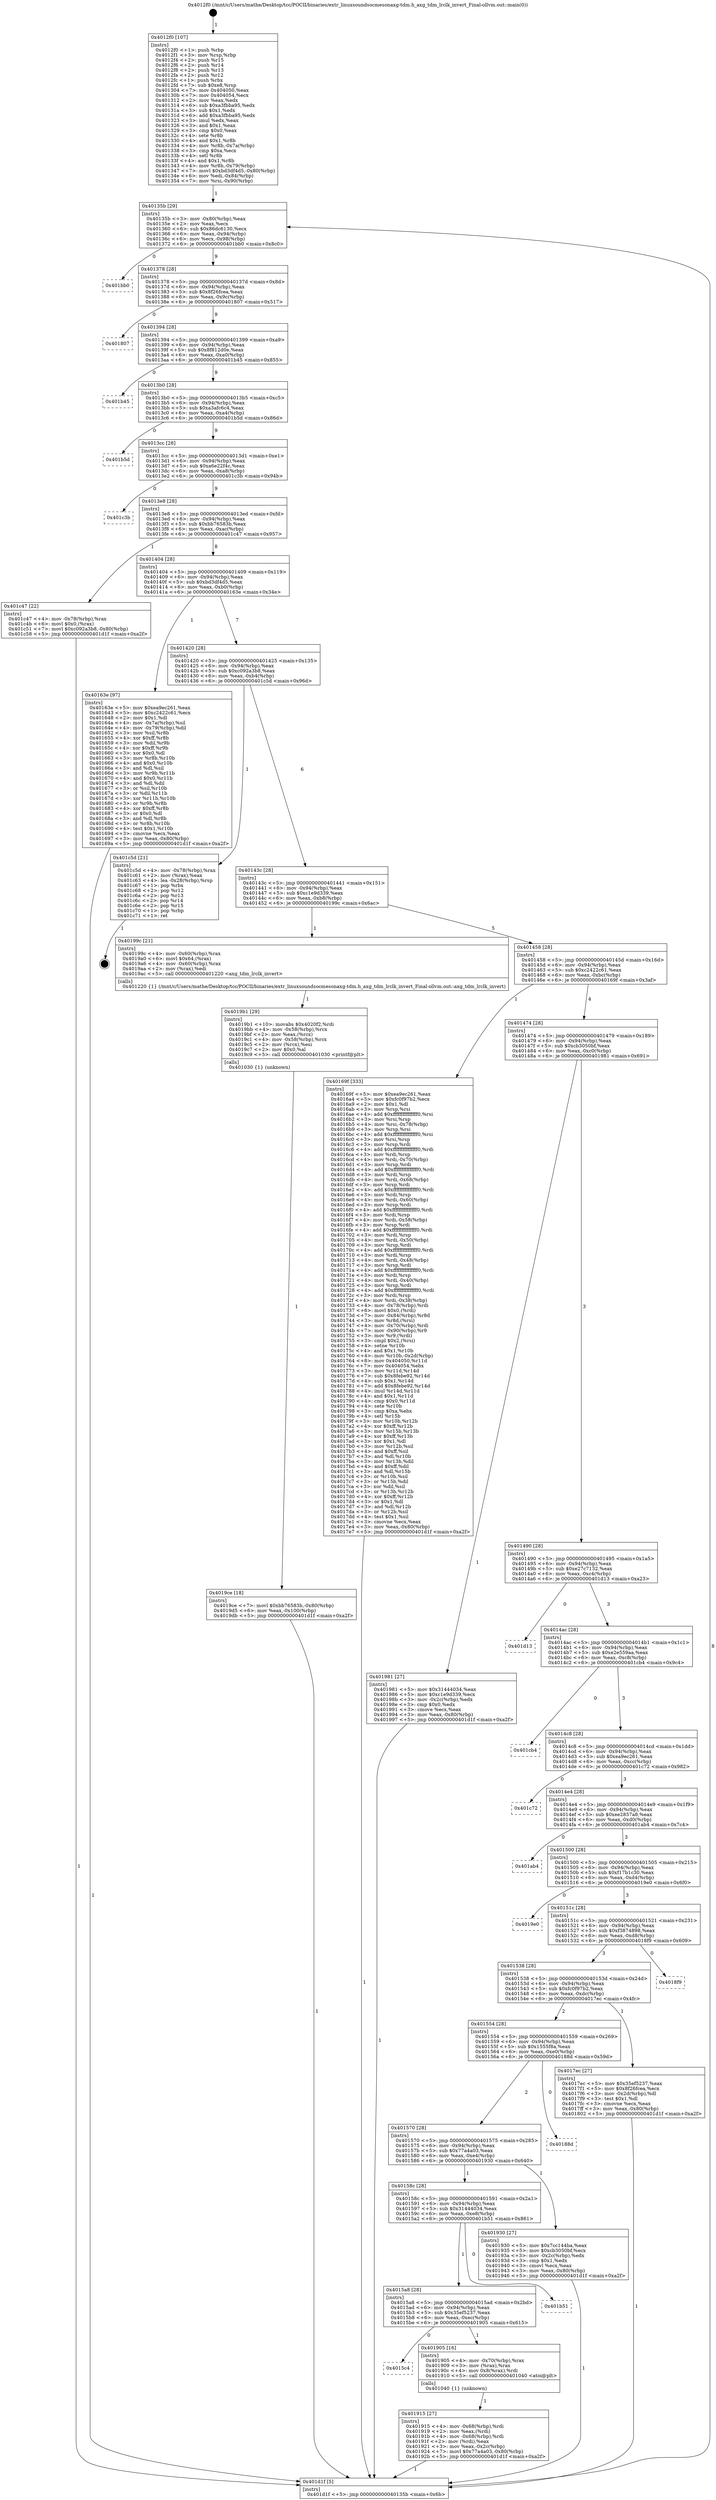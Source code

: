 digraph "0x4012f0" {
  label = "0x4012f0 (/mnt/c/Users/mathe/Desktop/tcc/POCII/binaries/extr_linuxsoundsocmesonaxg-tdm.h_axg_tdm_lrclk_invert_Final-ollvm.out::main(0))"
  labelloc = "t"
  node[shape=record]

  Entry [label="",width=0.3,height=0.3,shape=circle,fillcolor=black,style=filled]
  "0x40135b" [label="{
     0x40135b [29]\l
     | [instrs]\l
     &nbsp;&nbsp;0x40135b \<+3\>: mov -0x80(%rbp),%eax\l
     &nbsp;&nbsp;0x40135e \<+2\>: mov %eax,%ecx\l
     &nbsp;&nbsp;0x401360 \<+6\>: sub $0x86dc6130,%ecx\l
     &nbsp;&nbsp;0x401366 \<+6\>: mov %eax,-0x94(%rbp)\l
     &nbsp;&nbsp;0x40136c \<+6\>: mov %ecx,-0x98(%rbp)\l
     &nbsp;&nbsp;0x401372 \<+6\>: je 0000000000401bb0 \<main+0x8c0\>\l
  }"]
  "0x401bb0" [label="{
     0x401bb0\l
  }", style=dashed]
  "0x401378" [label="{
     0x401378 [28]\l
     | [instrs]\l
     &nbsp;&nbsp;0x401378 \<+5\>: jmp 000000000040137d \<main+0x8d\>\l
     &nbsp;&nbsp;0x40137d \<+6\>: mov -0x94(%rbp),%eax\l
     &nbsp;&nbsp;0x401383 \<+5\>: sub $0x8f26fcea,%eax\l
     &nbsp;&nbsp;0x401388 \<+6\>: mov %eax,-0x9c(%rbp)\l
     &nbsp;&nbsp;0x40138e \<+6\>: je 0000000000401807 \<main+0x517\>\l
  }"]
  Exit [label="",width=0.3,height=0.3,shape=circle,fillcolor=black,style=filled,peripheries=2]
  "0x401807" [label="{
     0x401807\l
  }", style=dashed]
  "0x401394" [label="{
     0x401394 [28]\l
     | [instrs]\l
     &nbsp;&nbsp;0x401394 \<+5\>: jmp 0000000000401399 \<main+0xa9\>\l
     &nbsp;&nbsp;0x401399 \<+6\>: mov -0x94(%rbp),%eax\l
     &nbsp;&nbsp;0x40139f \<+5\>: sub $0x8f812d0e,%eax\l
     &nbsp;&nbsp;0x4013a4 \<+6\>: mov %eax,-0xa0(%rbp)\l
     &nbsp;&nbsp;0x4013aa \<+6\>: je 0000000000401b45 \<main+0x855\>\l
  }"]
  "0x4019ce" [label="{
     0x4019ce [18]\l
     | [instrs]\l
     &nbsp;&nbsp;0x4019ce \<+7\>: movl $0xbb76583b,-0x80(%rbp)\l
     &nbsp;&nbsp;0x4019d5 \<+6\>: mov %eax,-0x100(%rbp)\l
     &nbsp;&nbsp;0x4019db \<+5\>: jmp 0000000000401d1f \<main+0xa2f\>\l
  }"]
  "0x401b45" [label="{
     0x401b45\l
  }", style=dashed]
  "0x4013b0" [label="{
     0x4013b0 [28]\l
     | [instrs]\l
     &nbsp;&nbsp;0x4013b0 \<+5\>: jmp 00000000004013b5 \<main+0xc5\>\l
     &nbsp;&nbsp;0x4013b5 \<+6\>: mov -0x94(%rbp),%eax\l
     &nbsp;&nbsp;0x4013bb \<+5\>: sub $0xa3afc6c4,%eax\l
     &nbsp;&nbsp;0x4013c0 \<+6\>: mov %eax,-0xa4(%rbp)\l
     &nbsp;&nbsp;0x4013c6 \<+6\>: je 0000000000401b5d \<main+0x86d\>\l
  }"]
  "0x4019b1" [label="{
     0x4019b1 [29]\l
     | [instrs]\l
     &nbsp;&nbsp;0x4019b1 \<+10\>: movabs $0x4020f2,%rdi\l
     &nbsp;&nbsp;0x4019bb \<+4\>: mov -0x58(%rbp),%rcx\l
     &nbsp;&nbsp;0x4019bf \<+2\>: mov %eax,(%rcx)\l
     &nbsp;&nbsp;0x4019c1 \<+4\>: mov -0x58(%rbp),%rcx\l
     &nbsp;&nbsp;0x4019c5 \<+2\>: mov (%rcx),%esi\l
     &nbsp;&nbsp;0x4019c7 \<+2\>: mov $0x0,%al\l
     &nbsp;&nbsp;0x4019c9 \<+5\>: call 0000000000401030 \<printf@plt\>\l
     | [calls]\l
     &nbsp;&nbsp;0x401030 \{1\} (unknown)\l
  }"]
  "0x401b5d" [label="{
     0x401b5d\l
  }", style=dashed]
  "0x4013cc" [label="{
     0x4013cc [28]\l
     | [instrs]\l
     &nbsp;&nbsp;0x4013cc \<+5\>: jmp 00000000004013d1 \<main+0xe1\>\l
     &nbsp;&nbsp;0x4013d1 \<+6\>: mov -0x94(%rbp),%eax\l
     &nbsp;&nbsp;0x4013d7 \<+5\>: sub $0xa6e22f4c,%eax\l
     &nbsp;&nbsp;0x4013dc \<+6\>: mov %eax,-0xa8(%rbp)\l
     &nbsp;&nbsp;0x4013e2 \<+6\>: je 0000000000401c3b \<main+0x94b\>\l
  }"]
  "0x401915" [label="{
     0x401915 [27]\l
     | [instrs]\l
     &nbsp;&nbsp;0x401915 \<+4\>: mov -0x68(%rbp),%rdi\l
     &nbsp;&nbsp;0x401919 \<+2\>: mov %eax,(%rdi)\l
     &nbsp;&nbsp;0x40191b \<+4\>: mov -0x68(%rbp),%rdi\l
     &nbsp;&nbsp;0x40191f \<+2\>: mov (%rdi),%eax\l
     &nbsp;&nbsp;0x401921 \<+3\>: mov %eax,-0x2c(%rbp)\l
     &nbsp;&nbsp;0x401924 \<+7\>: movl $0x77a4a03,-0x80(%rbp)\l
     &nbsp;&nbsp;0x40192b \<+5\>: jmp 0000000000401d1f \<main+0xa2f\>\l
  }"]
  "0x401c3b" [label="{
     0x401c3b\l
  }", style=dashed]
  "0x4013e8" [label="{
     0x4013e8 [28]\l
     | [instrs]\l
     &nbsp;&nbsp;0x4013e8 \<+5\>: jmp 00000000004013ed \<main+0xfd\>\l
     &nbsp;&nbsp;0x4013ed \<+6\>: mov -0x94(%rbp),%eax\l
     &nbsp;&nbsp;0x4013f3 \<+5\>: sub $0xbb76583b,%eax\l
     &nbsp;&nbsp;0x4013f8 \<+6\>: mov %eax,-0xac(%rbp)\l
     &nbsp;&nbsp;0x4013fe \<+6\>: je 0000000000401c47 \<main+0x957\>\l
  }"]
  "0x4015c4" [label="{
     0x4015c4\l
  }", style=dashed]
  "0x401c47" [label="{
     0x401c47 [22]\l
     | [instrs]\l
     &nbsp;&nbsp;0x401c47 \<+4\>: mov -0x78(%rbp),%rax\l
     &nbsp;&nbsp;0x401c4b \<+6\>: movl $0x0,(%rax)\l
     &nbsp;&nbsp;0x401c51 \<+7\>: movl $0xc092a3b8,-0x80(%rbp)\l
     &nbsp;&nbsp;0x401c58 \<+5\>: jmp 0000000000401d1f \<main+0xa2f\>\l
  }"]
  "0x401404" [label="{
     0x401404 [28]\l
     | [instrs]\l
     &nbsp;&nbsp;0x401404 \<+5\>: jmp 0000000000401409 \<main+0x119\>\l
     &nbsp;&nbsp;0x401409 \<+6\>: mov -0x94(%rbp),%eax\l
     &nbsp;&nbsp;0x40140f \<+5\>: sub $0xbd3df4d5,%eax\l
     &nbsp;&nbsp;0x401414 \<+6\>: mov %eax,-0xb0(%rbp)\l
     &nbsp;&nbsp;0x40141a \<+6\>: je 000000000040163e \<main+0x34e\>\l
  }"]
  "0x401905" [label="{
     0x401905 [16]\l
     | [instrs]\l
     &nbsp;&nbsp;0x401905 \<+4\>: mov -0x70(%rbp),%rax\l
     &nbsp;&nbsp;0x401909 \<+3\>: mov (%rax),%rax\l
     &nbsp;&nbsp;0x40190c \<+4\>: mov 0x8(%rax),%rdi\l
     &nbsp;&nbsp;0x401910 \<+5\>: call 0000000000401040 \<atoi@plt\>\l
     | [calls]\l
     &nbsp;&nbsp;0x401040 \{1\} (unknown)\l
  }"]
  "0x40163e" [label="{
     0x40163e [97]\l
     | [instrs]\l
     &nbsp;&nbsp;0x40163e \<+5\>: mov $0xea9ec261,%eax\l
     &nbsp;&nbsp;0x401643 \<+5\>: mov $0xc2422c61,%ecx\l
     &nbsp;&nbsp;0x401648 \<+2\>: mov $0x1,%dl\l
     &nbsp;&nbsp;0x40164a \<+4\>: mov -0x7a(%rbp),%sil\l
     &nbsp;&nbsp;0x40164e \<+4\>: mov -0x79(%rbp),%dil\l
     &nbsp;&nbsp;0x401652 \<+3\>: mov %sil,%r8b\l
     &nbsp;&nbsp;0x401655 \<+4\>: xor $0xff,%r8b\l
     &nbsp;&nbsp;0x401659 \<+3\>: mov %dil,%r9b\l
     &nbsp;&nbsp;0x40165c \<+4\>: xor $0xff,%r9b\l
     &nbsp;&nbsp;0x401660 \<+3\>: xor $0x0,%dl\l
     &nbsp;&nbsp;0x401663 \<+3\>: mov %r8b,%r10b\l
     &nbsp;&nbsp;0x401666 \<+4\>: and $0x0,%r10b\l
     &nbsp;&nbsp;0x40166a \<+3\>: and %dl,%sil\l
     &nbsp;&nbsp;0x40166d \<+3\>: mov %r9b,%r11b\l
     &nbsp;&nbsp;0x401670 \<+4\>: and $0x0,%r11b\l
     &nbsp;&nbsp;0x401674 \<+3\>: and %dl,%dil\l
     &nbsp;&nbsp;0x401677 \<+3\>: or %sil,%r10b\l
     &nbsp;&nbsp;0x40167a \<+3\>: or %dil,%r11b\l
     &nbsp;&nbsp;0x40167d \<+3\>: xor %r11b,%r10b\l
     &nbsp;&nbsp;0x401680 \<+3\>: or %r9b,%r8b\l
     &nbsp;&nbsp;0x401683 \<+4\>: xor $0xff,%r8b\l
     &nbsp;&nbsp;0x401687 \<+3\>: or $0x0,%dl\l
     &nbsp;&nbsp;0x40168a \<+3\>: and %dl,%r8b\l
     &nbsp;&nbsp;0x40168d \<+3\>: or %r8b,%r10b\l
     &nbsp;&nbsp;0x401690 \<+4\>: test $0x1,%r10b\l
     &nbsp;&nbsp;0x401694 \<+3\>: cmovne %ecx,%eax\l
     &nbsp;&nbsp;0x401697 \<+3\>: mov %eax,-0x80(%rbp)\l
     &nbsp;&nbsp;0x40169a \<+5\>: jmp 0000000000401d1f \<main+0xa2f\>\l
  }"]
  "0x401420" [label="{
     0x401420 [28]\l
     | [instrs]\l
     &nbsp;&nbsp;0x401420 \<+5\>: jmp 0000000000401425 \<main+0x135\>\l
     &nbsp;&nbsp;0x401425 \<+6\>: mov -0x94(%rbp),%eax\l
     &nbsp;&nbsp;0x40142b \<+5\>: sub $0xc092a3b8,%eax\l
     &nbsp;&nbsp;0x401430 \<+6\>: mov %eax,-0xb4(%rbp)\l
     &nbsp;&nbsp;0x401436 \<+6\>: je 0000000000401c5d \<main+0x96d\>\l
  }"]
  "0x401d1f" [label="{
     0x401d1f [5]\l
     | [instrs]\l
     &nbsp;&nbsp;0x401d1f \<+5\>: jmp 000000000040135b \<main+0x6b\>\l
  }"]
  "0x4012f0" [label="{
     0x4012f0 [107]\l
     | [instrs]\l
     &nbsp;&nbsp;0x4012f0 \<+1\>: push %rbp\l
     &nbsp;&nbsp;0x4012f1 \<+3\>: mov %rsp,%rbp\l
     &nbsp;&nbsp;0x4012f4 \<+2\>: push %r15\l
     &nbsp;&nbsp;0x4012f6 \<+2\>: push %r14\l
     &nbsp;&nbsp;0x4012f8 \<+2\>: push %r13\l
     &nbsp;&nbsp;0x4012fa \<+2\>: push %r12\l
     &nbsp;&nbsp;0x4012fc \<+1\>: push %rbx\l
     &nbsp;&nbsp;0x4012fd \<+7\>: sub $0xe8,%rsp\l
     &nbsp;&nbsp;0x401304 \<+7\>: mov 0x404050,%eax\l
     &nbsp;&nbsp;0x40130b \<+7\>: mov 0x404054,%ecx\l
     &nbsp;&nbsp;0x401312 \<+2\>: mov %eax,%edx\l
     &nbsp;&nbsp;0x401314 \<+6\>: sub $0xa3fbba95,%edx\l
     &nbsp;&nbsp;0x40131a \<+3\>: sub $0x1,%edx\l
     &nbsp;&nbsp;0x40131d \<+6\>: add $0xa3fbba95,%edx\l
     &nbsp;&nbsp;0x401323 \<+3\>: imul %edx,%eax\l
     &nbsp;&nbsp;0x401326 \<+3\>: and $0x1,%eax\l
     &nbsp;&nbsp;0x401329 \<+3\>: cmp $0x0,%eax\l
     &nbsp;&nbsp;0x40132c \<+4\>: sete %r8b\l
     &nbsp;&nbsp;0x401330 \<+4\>: and $0x1,%r8b\l
     &nbsp;&nbsp;0x401334 \<+4\>: mov %r8b,-0x7a(%rbp)\l
     &nbsp;&nbsp;0x401338 \<+3\>: cmp $0xa,%ecx\l
     &nbsp;&nbsp;0x40133b \<+4\>: setl %r8b\l
     &nbsp;&nbsp;0x40133f \<+4\>: and $0x1,%r8b\l
     &nbsp;&nbsp;0x401343 \<+4\>: mov %r8b,-0x79(%rbp)\l
     &nbsp;&nbsp;0x401347 \<+7\>: movl $0xbd3df4d5,-0x80(%rbp)\l
     &nbsp;&nbsp;0x40134e \<+6\>: mov %edi,-0x84(%rbp)\l
     &nbsp;&nbsp;0x401354 \<+7\>: mov %rsi,-0x90(%rbp)\l
  }"]
  "0x4015a8" [label="{
     0x4015a8 [28]\l
     | [instrs]\l
     &nbsp;&nbsp;0x4015a8 \<+5\>: jmp 00000000004015ad \<main+0x2bd\>\l
     &nbsp;&nbsp;0x4015ad \<+6\>: mov -0x94(%rbp),%eax\l
     &nbsp;&nbsp;0x4015b3 \<+5\>: sub $0x35ef5237,%eax\l
     &nbsp;&nbsp;0x4015b8 \<+6\>: mov %eax,-0xec(%rbp)\l
     &nbsp;&nbsp;0x4015be \<+6\>: je 0000000000401905 \<main+0x615\>\l
  }"]
  "0x401c5d" [label="{
     0x401c5d [21]\l
     | [instrs]\l
     &nbsp;&nbsp;0x401c5d \<+4\>: mov -0x78(%rbp),%rax\l
     &nbsp;&nbsp;0x401c61 \<+2\>: mov (%rax),%eax\l
     &nbsp;&nbsp;0x401c63 \<+4\>: lea -0x28(%rbp),%rsp\l
     &nbsp;&nbsp;0x401c67 \<+1\>: pop %rbx\l
     &nbsp;&nbsp;0x401c68 \<+2\>: pop %r12\l
     &nbsp;&nbsp;0x401c6a \<+2\>: pop %r13\l
     &nbsp;&nbsp;0x401c6c \<+2\>: pop %r14\l
     &nbsp;&nbsp;0x401c6e \<+2\>: pop %r15\l
     &nbsp;&nbsp;0x401c70 \<+1\>: pop %rbp\l
     &nbsp;&nbsp;0x401c71 \<+1\>: ret\l
  }"]
  "0x40143c" [label="{
     0x40143c [28]\l
     | [instrs]\l
     &nbsp;&nbsp;0x40143c \<+5\>: jmp 0000000000401441 \<main+0x151\>\l
     &nbsp;&nbsp;0x401441 \<+6\>: mov -0x94(%rbp),%eax\l
     &nbsp;&nbsp;0x401447 \<+5\>: sub $0xc1e9d339,%eax\l
     &nbsp;&nbsp;0x40144c \<+6\>: mov %eax,-0xb8(%rbp)\l
     &nbsp;&nbsp;0x401452 \<+6\>: je 000000000040199c \<main+0x6ac\>\l
  }"]
  "0x401b51" [label="{
     0x401b51\l
  }", style=dashed]
  "0x40199c" [label="{
     0x40199c [21]\l
     | [instrs]\l
     &nbsp;&nbsp;0x40199c \<+4\>: mov -0x60(%rbp),%rax\l
     &nbsp;&nbsp;0x4019a0 \<+6\>: movl $0x64,(%rax)\l
     &nbsp;&nbsp;0x4019a6 \<+4\>: mov -0x60(%rbp),%rax\l
     &nbsp;&nbsp;0x4019aa \<+2\>: mov (%rax),%edi\l
     &nbsp;&nbsp;0x4019ac \<+5\>: call 0000000000401220 \<axg_tdm_lrclk_invert\>\l
     | [calls]\l
     &nbsp;&nbsp;0x401220 \{1\} (/mnt/c/Users/mathe/Desktop/tcc/POCII/binaries/extr_linuxsoundsocmesonaxg-tdm.h_axg_tdm_lrclk_invert_Final-ollvm.out::axg_tdm_lrclk_invert)\l
  }"]
  "0x401458" [label="{
     0x401458 [28]\l
     | [instrs]\l
     &nbsp;&nbsp;0x401458 \<+5\>: jmp 000000000040145d \<main+0x16d\>\l
     &nbsp;&nbsp;0x40145d \<+6\>: mov -0x94(%rbp),%eax\l
     &nbsp;&nbsp;0x401463 \<+5\>: sub $0xc2422c61,%eax\l
     &nbsp;&nbsp;0x401468 \<+6\>: mov %eax,-0xbc(%rbp)\l
     &nbsp;&nbsp;0x40146e \<+6\>: je 000000000040169f \<main+0x3af\>\l
  }"]
  "0x40158c" [label="{
     0x40158c [28]\l
     | [instrs]\l
     &nbsp;&nbsp;0x40158c \<+5\>: jmp 0000000000401591 \<main+0x2a1\>\l
     &nbsp;&nbsp;0x401591 \<+6\>: mov -0x94(%rbp),%eax\l
     &nbsp;&nbsp;0x401597 \<+5\>: sub $0x31444034,%eax\l
     &nbsp;&nbsp;0x40159c \<+6\>: mov %eax,-0xe8(%rbp)\l
     &nbsp;&nbsp;0x4015a2 \<+6\>: je 0000000000401b51 \<main+0x861\>\l
  }"]
  "0x40169f" [label="{
     0x40169f [333]\l
     | [instrs]\l
     &nbsp;&nbsp;0x40169f \<+5\>: mov $0xea9ec261,%eax\l
     &nbsp;&nbsp;0x4016a4 \<+5\>: mov $0xfc0f97b2,%ecx\l
     &nbsp;&nbsp;0x4016a9 \<+2\>: mov $0x1,%dl\l
     &nbsp;&nbsp;0x4016ab \<+3\>: mov %rsp,%rsi\l
     &nbsp;&nbsp;0x4016ae \<+4\>: add $0xfffffffffffffff0,%rsi\l
     &nbsp;&nbsp;0x4016b2 \<+3\>: mov %rsi,%rsp\l
     &nbsp;&nbsp;0x4016b5 \<+4\>: mov %rsi,-0x78(%rbp)\l
     &nbsp;&nbsp;0x4016b9 \<+3\>: mov %rsp,%rsi\l
     &nbsp;&nbsp;0x4016bc \<+4\>: add $0xfffffffffffffff0,%rsi\l
     &nbsp;&nbsp;0x4016c0 \<+3\>: mov %rsi,%rsp\l
     &nbsp;&nbsp;0x4016c3 \<+3\>: mov %rsp,%rdi\l
     &nbsp;&nbsp;0x4016c6 \<+4\>: add $0xfffffffffffffff0,%rdi\l
     &nbsp;&nbsp;0x4016ca \<+3\>: mov %rdi,%rsp\l
     &nbsp;&nbsp;0x4016cd \<+4\>: mov %rdi,-0x70(%rbp)\l
     &nbsp;&nbsp;0x4016d1 \<+3\>: mov %rsp,%rdi\l
     &nbsp;&nbsp;0x4016d4 \<+4\>: add $0xfffffffffffffff0,%rdi\l
     &nbsp;&nbsp;0x4016d8 \<+3\>: mov %rdi,%rsp\l
     &nbsp;&nbsp;0x4016db \<+4\>: mov %rdi,-0x68(%rbp)\l
     &nbsp;&nbsp;0x4016df \<+3\>: mov %rsp,%rdi\l
     &nbsp;&nbsp;0x4016e2 \<+4\>: add $0xfffffffffffffff0,%rdi\l
     &nbsp;&nbsp;0x4016e6 \<+3\>: mov %rdi,%rsp\l
     &nbsp;&nbsp;0x4016e9 \<+4\>: mov %rdi,-0x60(%rbp)\l
     &nbsp;&nbsp;0x4016ed \<+3\>: mov %rsp,%rdi\l
     &nbsp;&nbsp;0x4016f0 \<+4\>: add $0xfffffffffffffff0,%rdi\l
     &nbsp;&nbsp;0x4016f4 \<+3\>: mov %rdi,%rsp\l
     &nbsp;&nbsp;0x4016f7 \<+4\>: mov %rdi,-0x58(%rbp)\l
     &nbsp;&nbsp;0x4016fb \<+3\>: mov %rsp,%rdi\l
     &nbsp;&nbsp;0x4016fe \<+4\>: add $0xfffffffffffffff0,%rdi\l
     &nbsp;&nbsp;0x401702 \<+3\>: mov %rdi,%rsp\l
     &nbsp;&nbsp;0x401705 \<+4\>: mov %rdi,-0x50(%rbp)\l
     &nbsp;&nbsp;0x401709 \<+3\>: mov %rsp,%rdi\l
     &nbsp;&nbsp;0x40170c \<+4\>: add $0xfffffffffffffff0,%rdi\l
     &nbsp;&nbsp;0x401710 \<+3\>: mov %rdi,%rsp\l
     &nbsp;&nbsp;0x401713 \<+4\>: mov %rdi,-0x48(%rbp)\l
     &nbsp;&nbsp;0x401717 \<+3\>: mov %rsp,%rdi\l
     &nbsp;&nbsp;0x40171a \<+4\>: add $0xfffffffffffffff0,%rdi\l
     &nbsp;&nbsp;0x40171e \<+3\>: mov %rdi,%rsp\l
     &nbsp;&nbsp;0x401721 \<+4\>: mov %rdi,-0x40(%rbp)\l
     &nbsp;&nbsp;0x401725 \<+3\>: mov %rsp,%rdi\l
     &nbsp;&nbsp;0x401728 \<+4\>: add $0xfffffffffffffff0,%rdi\l
     &nbsp;&nbsp;0x40172c \<+3\>: mov %rdi,%rsp\l
     &nbsp;&nbsp;0x40172f \<+4\>: mov %rdi,-0x38(%rbp)\l
     &nbsp;&nbsp;0x401733 \<+4\>: mov -0x78(%rbp),%rdi\l
     &nbsp;&nbsp;0x401737 \<+6\>: movl $0x0,(%rdi)\l
     &nbsp;&nbsp;0x40173d \<+7\>: mov -0x84(%rbp),%r8d\l
     &nbsp;&nbsp;0x401744 \<+3\>: mov %r8d,(%rsi)\l
     &nbsp;&nbsp;0x401747 \<+4\>: mov -0x70(%rbp),%rdi\l
     &nbsp;&nbsp;0x40174b \<+7\>: mov -0x90(%rbp),%r9\l
     &nbsp;&nbsp;0x401752 \<+3\>: mov %r9,(%rdi)\l
     &nbsp;&nbsp;0x401755 \<+3\>: cmpl $0x2,(%rsi)\l
     &nbsp;&nbsp;0x401758 \<+4\>: setne %r10b\l
     &nbsp;&nbsp;0x40175c \<+4\>: and $0x1,%r10b\l
     &nbsp;&nbsp;0x401760 \<+4\>: mov %r10b,-0x2d(%rbp)\l
     &nbsp;&nbsp;0x401764 \<+8\>: mov 0x404050,%r11d\l
     &nbsp;&nbsp;0x40176c \<+7\>: mov 0x404054,%ebx\l
     &nbsp;&nbsp;0x401773 \<+3\>: mov %r11d,%r14d\l
     &nbsp;&nbsp;0x401776 \<+7\>: sub $0x8febe92,%r14d\l
     &nbsp;&nbsp;0x40177d \<+4\>: sub $0x1,%r14d\l
     &nbsp;&nbsp;0x401781 \<+7\>: add $0x8febe92,%r14d\l
     &nbsp;&nbsp;0x401788 \<+4\>: imul %r14d,%r11d\l
     &nbsp;&nbsp;0x40178c \<+4\>: and $0x1,%r11d\l
     &nbsp;&nbsp;0x401790 \<+4\>: cmp $0x0,%r11d\l
     &nbsp;&nbsp;0x401794 \<+4\>: sete %r10b\l
     &nbsp;&nbsp;0x401798 \<+3\>: cmp $0xa,%ebx\l
     &nbsp;&nbsp;0x40179b \<+4\>: setl %r15b\l
     &nbsp;&nbsp;0x40179f \<+3\>: mov %r10b,%r12b\l
     &nbsp;&nbsp;0x4017a2 \<+4\>: xor $0xff,%r12b\l
     &nbsp;&nbsp;0x4017a6 \<+3\>: mov %r15b,%r13b\l
     &nbsp;&nbsp;0x4017a9 \<+4\>: xor $0xff,%r13b\l
     &nbsp;&nbsp;0x4017ad \<+3\>: xor $0x1,%dl\l
     &nbsp;&nbsp;0x4017b0 \<+3\>: mov %r12b,%sil\l
     &nbsp;&nbsp;0x4017b3 \<+4\>: and $0xff,%sil\l
     &nbsp;&nbsp;0x4017b7 \<+3\>: and %dl,%r10b\l
     &nbsp;&nbsp;0x4017ba \<+3\>: mov %r13b,%dil\l
     &nbsp;&nbsp;0x4017bd \<+4\>: and $0xff,%dil\l
     &nbsp;&nbsp;0x4017c1 \<+3\>: and %dl,%r15b\l
     &nbsp;&nbsp;0x4017c4 \<+3\>: or %r10b,%sil\l
     &nbsp;&nbsp;0x4017c7 \<+3\>: or %r15b,%dil\l
     &nbsp;&nbsp;0x4017ca \<+3\>: xor %dil,%sil\l
     &nbsp;&nbsp;0x4017cd \<+3\>: or %r13b,%r12b\l
     &nbsp;&nbsp;0x4017d0 \<+4\>: xor $0xff,%r12b\l
     &nbsp;&nbsp;0x4017d4 \<+3\>: or $0x1,%dl\l
     &nbsp;&nbsp;0x4017d7 \<+3\>: and %dl,%r12b\l
     &nbsp;&nbsp;0x4017da \<+3\>: or %r12b,%sil\l
     &nbsp;&nbsp;0x4017dd \<+4\>: test $0x1,%sil\l
     &nbsp;&nbsp;0x4017e1 \<+3\>: cmovne %ecx,%eax\l
     &nbsp;&nbsp;0x4017e4 \<+3\>: mov %eax,-0x80(%rbp)\l
     &nbsp;&nbsp;0x4017e7 \<+5\>: jmp 0000000000401d1f \<main+0xa2f\>\l
  }"]
  "0x401474" [label="{
     0x401474 [28]\l
     | [instrs]\l
     &nbsp;&nbsp;0x401474 \<+5\>: jmp 0000000000401479 \<main+0x189\>\l
     &nbsp;&nbsp;0x401479 \<+6\>: mov -0x94(%rbp),%eax\l
     &nbsp;&nbsp;0x40147f \<+5\>: sub $0xcb3050bf,%eax\l
     &nbsp;&nbsp;0x401484 \<+6\>: mov %eax,-0xc0(%rbp)\l
     &nbsp;&nbsp;0x40148a \<+6\>: je 0000000000401981 \<main+0x691\>\l
  }"]
  "0x401930" [label="{
     0x401930 [27]\l
     | [instrs]\l
     &nbsp;&nbsp;0x401930 \<+5\>: mov $0x7cc144ba,%eax\l
     &nbsp;&nbsp;0x401935 \<+5\>: mov $0xcb3050bf,%ecx\l
     &nbsp;&nbsp;0x40193a \<+3\>: mov -0x2c(%rbp),%edx\l
     &nbsp;&nbsp;0x40193d \<+3\>: cmp $0x1,%edx\l
     &nbsp;&nbsp;0x401940 \<+3\>: cmovl %ecx,%eax\l
     &nbsp;&nbsp;0x401943 \<+3\>: mov %eax,-0x80(%rbp)\l
     &nbsp;&nbsp;0x401946 \<+5\>: jmp 0000000000401d1f \<main+0xa2f\>\l
  }"]
  "0x401570" [label="{
     0x401570 [28]\l
     | [instrs]\l
     &nbsp;&nbsp;0x401570 \<+5\>: jmp 0000000000401575 \<main+0x285\>\l
     &nbsp;&nbsp;0x401575 \<+6\>: mov -0x94(%rbp),%eax\l
     &nbsp;&nbsp;0x40157b \<+5\>: sub $0x77a4a03,%eax\l
     &nbsp;&nbsp;0x401580 \<+6\>: mov %eax,-0xe4(%rbp)\l
     &nbsp;&nbsp;0x401586 \<+6\>: je 0000000000401930 \<main+0x640\>\l
  }"]
  "0x401981" [label="{
     0x401981 [27]\l
     | [instrs]\l
     &nbsp;&nbsp;0x401981 \<+5\>: mov $0x31444034,%eax\l
     &nbsp;&nbsp;0x401986 \<+5\>: mov $0xc1e9d339,%ecx\l
     &nbsp;&nbsp;0x40198b \<+3\>: mov -0x2c(%rbp),%edx\l
     &nbsp;&nbsp;0x40198e \<+3\>: cmp $0x0,%edx\l
     &nbsp;&nbsp;0x401991 \<+3\>: cmove %ecx,%eax\l
     &nbsp;&nbsp;0x401994 \<+3\>: mov %eax,-0x80(%rbp)\l
     &nbsp;&nbsp;0x401997 \<+5\>: jmp 0000000000401d1f \<main+0xa2f\>\l
  }"]
  "0x401490" [label="{
     0x401490 [28]\l
     | [instrs]\l
     &nbsp;&nbsp;0x401490 \<+5\>: jmp 0000000000401495 \<main+0x1a5\>\l
     &nbsp;&nbsp;0x401495 \<+6\>: mov -0x94(%rbp),%eax\l
     &nbsp;&nbsp;0x40149b \<+5\>: sub $0xe27c7132,%eax\l
     &nbsp;&nbsp;0x4014a0 \<+6\>: mov %eax,-0xc4(%rbp)\l
     &nbsp;&nbsp;0x4014a6 \<+6\>: je 0000000000401d13 \<main+0xa23\>\l
  }"]
  "0x40188d" [label="{
     0x40188d\l
  }", style=dashed]
  "0x401d13" [label="{
     0x401d13\l
  }", style=dashed]
  "0x4014ac" [label="{
     0x4014ac [28]\l
     | [instrs]\l
     &nbsp;&nbsp;0x4014ac \<+5\>: jmp 00000000004014b1 \<main+0x1c1\>\l
     &nbsp;&nbsp;0x4014b1 \<+6\>: mov -0x94(%rbp),%eax\l
     &nbsp;&nbsp;0x4014b7 \<+5\>: sub $0xe2e559aa,%eax\l
     &nbsp;&nbsp;0x4014bc \<+6\>: mov %eax,-0xc8(%rbp)\l
     &nbsp;&nbsp;0x4014c2 \<+6\>: je 0000000000401cb4 \<main+0x9c4\>\l
  }"]
  "0x401554" [label="{
     0x401554 [28]\l
     | [instrs]\l
     &nbsp;&nbsp;0x401554 \<+5\>: jmp 0000000000401559 \<main+0x269\>\l
     &nbsp;&nbsp;0x401559 \<+6\>: mov -0x94(%rbp),%eax\l
     &nbsp;&nbsp;0x40155f \<+5\>: sub $0x1555f8a,%eax\l
     &nbsp;&nbsp;0x401564 \<+6\>: mov %eax,-0xe0(%rbp)\l
     &nbsp;&nbsp;0x40156a \<+6\>: je 000000000040188d \<main+0x59d\>\l
  }"]
  "0x401cb4" [label="{
     0x401cb4\l
  }", style=dashed]
  "0x4014c8" [label="{
     0x4014c8 [28]\l
     | [instrs]\l
     &nbsp;&nbsp;0x4014c8 \<+5\>: jmp 00000000004014cd \<main+0x1dd\>\l
     &nbsp;&nbsp;0x4014cd \<+6\>: mov -0x94(%rbp),%eax\l
     &nbsp;&nbsp;0x4014d3 \<+5\>: sub $0xea9ec261,%eax\l
     &nbsp;&nbsp;0x4014d8 \<+6\>: mov %eax,-0xcc(%rbp)\l
     &nbsp;&nbsp;0x4014de \<+6\>: je 0000000000401c72 \<main+0x982\>\l
  }"]
  "0x4017ec" [label="{
     0x4017ec [27]\l
     | [instrs]\l
     &nbsp;&nbsp;0x4017ec \<+5\>: mov $0x35ef5237,%eax\l
     &nbsp;&nbsp;0x4017f1 \<+5\>: mov $0x8f26fcea,%ecx\l
     &nbsp;&nbsp;0x4017f6 \<+3\>: mov -0x2d(%rbp),%dl\l
     &nbsp;&nbsp;0x4017f9 \<+3\>: test $0x1,%dl\l
     &nbsp;&nbsp;0x4017fc \<+3\>: cmovne %ecx,%eax\l
     &nbsp;&nbsp;0x4017ff \<+3\>: mov %eax,-0x80(%rbp)\l
     &nbsp;&nbsp;0x401802 \<+5\>: jmp 0000000000401d1f \<main+0xa2f\>\l
  }"]
  "0x401c72" [label="{
     0x401c72\l
  }", style=dashed]
  "0x4014e4" [label="{
     0x4014e4 [28]\l
     | [instrs]\l
     &nbsp;&nbsp;0x4014e4 \<+5\>: jmp 00000000004014e9 \<main+0x1f9\>\l
     &nbsp;&nbsp;0x4014e9 \<+6\>: mov -0x94(%rbp),%eax\l
     &nbsp;&nbsp;0x4014ef \<+5\>: sub $0xee2857a8,%eax\l
     &nbsp;&nbsp;0x4014f4 \<+6\>: mov %eax,-0xd0(%rbp)\l
     &nbsp;&nbsp;0x4014fa \<+6\>: je 0000000000401ab4 \<main+0x7c4\>\l
  }"]
  "0x401538" [label="{
     0x401538 [28]\l
     | [instrs]\l
     &nbsp;&nbsp;0x401538 \<+5\>: jmp 000000000040153d \<main+0x24d\>\l
     &nbsp;&nbsp;0x40153d \<+6\>: mov -0x94(%rbp),%eax\l
     &nbsp;&nbsp;0x401543 \<+5\>: sub $0xfc0f97b2,%eax\l
     &nbsp;&nbsp;0x401548 \<+6\>: mov %eax,-0xdc(%rbp)\l
     &nbsp;&nbsp;0x40154e \<+6\>: je 00000000004017ec \<main+0x4fc\>\l
  }"]
  "0x401ab4" [label="{
     0x401ab4\l
  }", style=dashed]
  "0x401500" [label="{
     0x401500 [28]\l
     | [instrs]\l
     &nbsp;&nbsp;0x401500 \<+5\>: jmp 0000000000401505 \<main+0x215\>\l
     &nbsp;&nbsp;0x401505 \<+6\>: mov -0x94(%rbp),%eax\l
     &nbsp;&nbsp;0x40150b \<+5\>: sub $0xf17b1c30,%eax\l
     &nbsp;&nbsp;0x401510 \<+6\>: mov %eax,-0xd4(%rbp)\l
     &nbsp;&nbsp;0x401516 \<+6\>: je 00000000004019e0 \<main+0x6f0\>\l
  }"]
  "0x4018f9" [label="{
     0x4018f9\l
  }", style=dashed]
  "0x4019e0" [label="{
     0x4019e0\l
  }", style=dashed]
  "0x40151c" [label="{
     0x40151c [28]\l
     | [instrs]\l
     &nbsp;&nbsp;0x40151c \<+5\>: jmp 0000000000401521 \<main+0x231\>\l
     &nbsp;&nbsp;0x401521 \<+6\>: mov -0x94(%rbp),%eax\l
     &nbsp;&nbsp;0x401527 \<+5\>: sub $0xf3874898,%eax\l
     &nbsp;&nbsp;0x40152c \<+6\>: mov %eax,-0xd8(%rbp)\l
     &nbsp;&nbsp;0x401532 \<+6\>: je 00000000004018f9 \<main+0x609\>\l
  }"]
  Entry -> "0x4012f0" [label=" 1"]
  "0x40135b" -> "0x401bb0" [label=" 0"]
  "0x40135b" -> "0x401378" [label=" 9"]
  "0x401c5d" -> Exit [label=" 1"]
  "0x401378" -> "0x401807" [label=" 0"]
  "0x401378" -> "0x401394" [label=" 9"]
  "0x401c47" -> "0x401d1f" [label=" 1"]
  "0x401394" -> "0x401b45" [label=" 0"]
  "0x401394" -> "0x4013b0" [label=" 9"]
  "0x4019ce" -> "0x401d1f" [label=" 1"]
  "0x4013b0" -> "0x401b5d" [label=" 0"]
  "0x4013b0" -> "0x4013cc" [label=" 9"]
  "0x4019b1" -> "0x4019ce" [label=" 1"]
  "0x4013cc" -> "0x401c3b" [label=" 0"]
  "0x4013cc" -> "0x4013e8" [label=" 9"]
  "0x40199c" -> "0x4019b1" [label=" 1"]
  "0x4013e8" -> "0x401c47" [label=" 1"]
  "0x4013e8" -> "0x401404" [label=" 8"]
  "0x401981" -> "0x401d1f" [label=" 1"]
  "0x401404" -> "0x40163e" [label=" 1"]
  "0x401404" -> "0x401420" [label=" 7"]
  "0x40163e" -> "0x401d1f" [label=" 1"]
  "0x4012f0" -> "0x40135b" [label=" 1"]
  "0x401d1f" -> "0x40135b" [label=" 8"]
  "0x401930" -> "0x401d1f" [label=" 1"]
  "0x401420" -> "0x401c5d" [label=" 1"]
  "0x401420" -> "0x40143c" [label=" 6"]
  "0x401905" -> "0x401915" [label=" 1"]
  "0x40143c" -> "0x40199c" [label=" 1"]
  "0x40143c" -> "0x401458" [label=" 5"]
  "0x4015a8" -> "0x4015c4" [label=" 0"]
  "0x401458" -> "0x40169f" [label=" 1"]
  "0x401458" -> "0x401474" [label=" 4"]
  "0x401915" -> "0x401d1f" [label=" 1"]
  "0x40169f" -> "0x401d1f" [label=" 1"]
  "0x40158c" -> "0x4015a8" [label=" 1"]
  "0x401474" -> "0x401981" [label=" 1"]
  "0x401474" -> "0x401490" [label=" 3"]
  "0x4015a8" -> "0x401905" [label=" 1"]
  "0x401490" -> "0x401d13" [label=" 0"]
  "0x401490" -> "0x4014ac" [label=" 3"]
  "0x401570" -> "0x40158c" [label=" 1"]
  "0x4014ac" -> "0x401cb4" [label=" 0"]
  "0x4014ac" -> "0x4014c8" [label=" 3"]
  "0x40158c" -> "0x401b51" [label=" 0"]
  "0x4014c8" -> "0x401c72" [label=" 0"]
  "0x4014c8" -> "0x4014e4" [label=" 3"]
  "0x401554" -> "0x401570" [label=" 2"]
  "0x4014e4" -> "0x401ab4" [label=" 0"]
  "0x4014e4" -> "0x401500" [label=" 3"]
  "0x401570" -> "0x401930" [label=" 1"]
  "0x401500" -> "0x4019e0" [label=" 0"]
  "0x401500" -> "0x40151c" [label=" 3"]
  "0x4017ec" -> "0x401d1f" [label=" 1"]
  "0x40151c" -> "0x4018f9" [label=" 0"]
  "0x40151c" -> "0x401538" [label=" 3"]
  "0x401554" -> "0x40188d" [label=" 0"]
  "0x401538" -> "0x4017ec" [label=" 1"]
  "0x401538" -> "0x401554" [label=" 2"]
}
